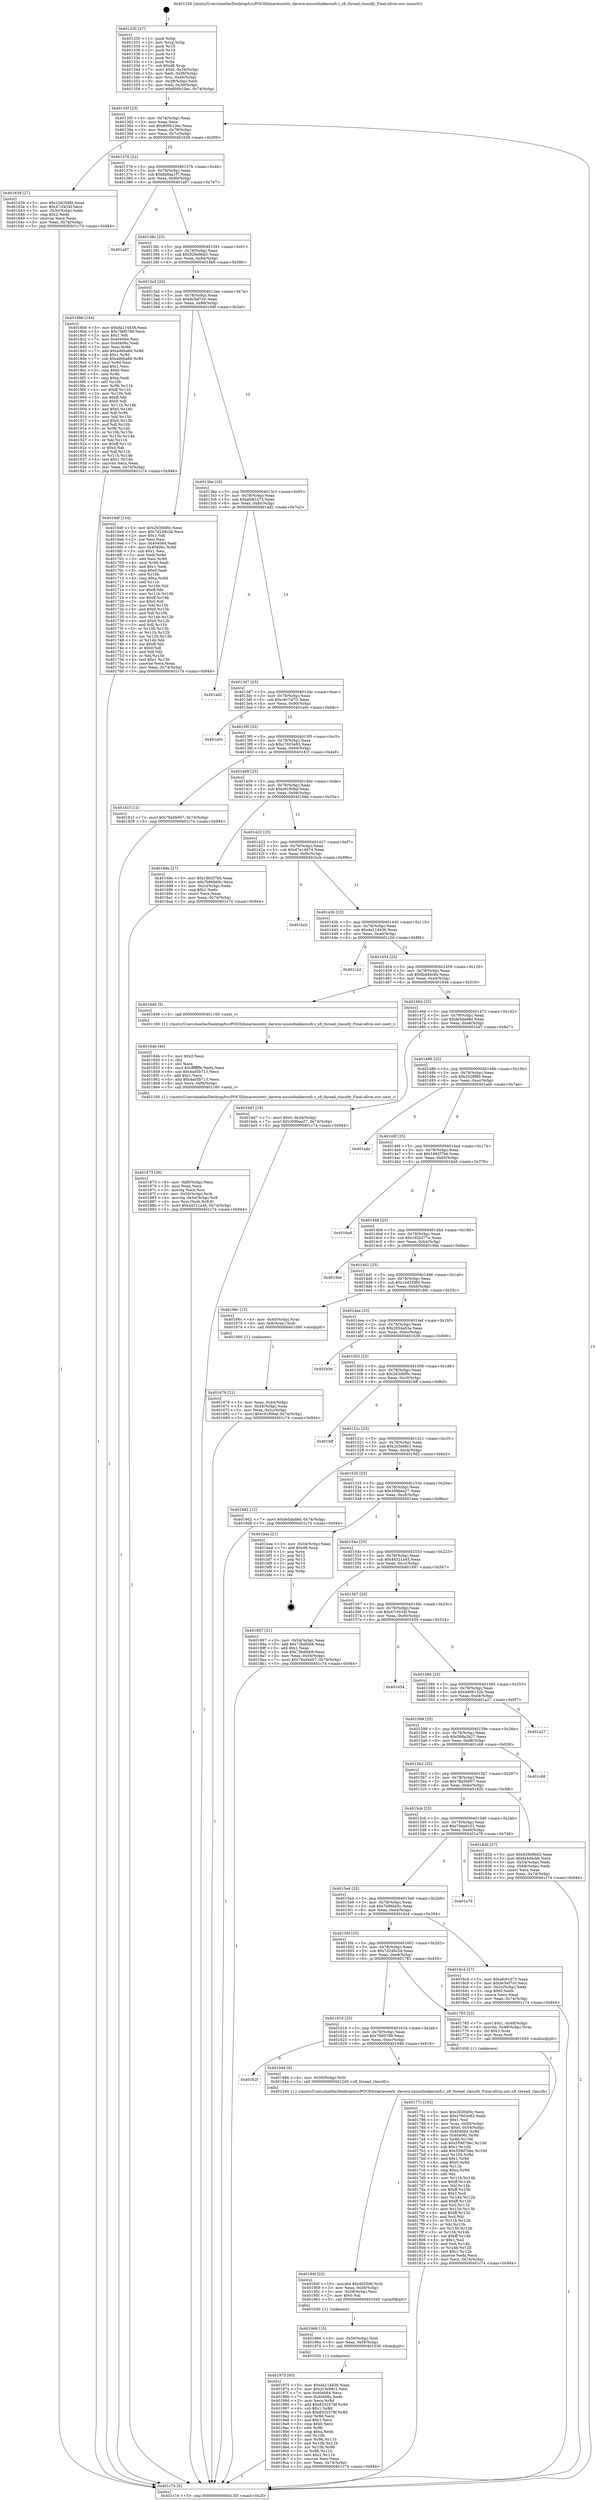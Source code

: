 digraph "0x401330" {
  label = "0x401330 (/mnt/c/Users/mathe/Desktop/tcc/POCII/binaries/extr_darwin-xnuosfmkkernsfi.c_sfi_thread_classify_Final-ollvm.out::main(0))"
  labelloc = "t"
  node[shape=record]

  Entry [label="",width=0.3,height=0.3,shape=circle,fillcolor=black,style=filled]
  "0x40135f" [label="{
     0x40135f [23]\l
     | [instrs]\l
     &nbsp;&nbsp;0x40135f \<+3\>: mov -0x74(%rbp),%eax\l
     &nbsp;&nbsp;0x401362 \<+2\>: mov %eax,%ecx\l
     &nbsp;&nbsp;0x401364 \<+6\>: sub $0x800b10ec,%ecx\l
     &nbsp;&nbsp;0x40136a \<+3\>: mov %eax,-0x78(%rbp)\l
     &nbsp;&nbsp;0x40136d \<+3\>: mov %ecx,-0x7c(%rbp)\l
     &nbsp;&nbsp;0x401370 \<+6\>: je 0000000000401639 \<main+0x309\>\l
  }"]
  "0x401639" [label="{
     0x401639 [27]\l
     | [instrs]\l
     &nbsp;&nbsp;0x401639 \<+5\>: mov $0x1b4358fd,%eax\l
     &nbsp;&nbsp;0x40163e \<+5\>: mov $0x47cf434f,%ecx\l
     &nbsp;&nbsp;0x401643 \<+3\>: mov -0x30(%rbp),%edx\l
     &nbsp;&nbsp;0x401646 \<+3\>: cmp $0x2,%edx\l
     &nbsp;&nbsp;0x401649 \<+3\>: cmovne %ecx,%eax\l
     &nbsp;&nbsp;0x40164c \<+3\>: mov %eax,-0x74(%rbp)\l
     &nbsp;&nbsp;0x40164f \<+5\>: jmp 0000000000401c74 \<main+0x944\>\l
  }"]
  "0x401376" [label="{
     0x401376 [22]\l
     | [instrs]\l
     &nbsp;&nbsp;0x401376 \<+5\>: jmp 000000000040137b \<main+0x4b\>\l
     &nbsp;&nbsp;0x40137b \<+3\>: mov -0x78(%rbp),%eax\l
     &nbsp;&nbsp;0x40137e \<+5\>: sub $0x8d8aa1f7,%eax\l
     &nbsp;&nbsp;0x401383 \<+3\>: mov %eax,-0x80(%rbp)\l
     &nbsp;&nbsp;0x401386 \<+6\>: je 0000000000401a97 \<main+0x767\>\l
  }"]
  "0x401c74" [label="{
     0x401c74 [5]\l
     | [instrs]\l
     &nbsp;&nbsp;0x401c74 \<+5\>: jmp 000000000040135f \<main+0x2f\>\l
  }"]
  "0x401330" [label="{
     0x401330 [47]\l
     | [instrs]\l
     &nbsp;&nbsp;0x401330 \<+1\>: push %rbp\l
     &nbsp;&nbsp;0x401331 \<+3\>: mov %rsp,%rbp\l
     &nbsp;&nbsp;0x401334 \<+2\>: push %r15\l
     &nbsp;&nbsp;0x401336 \<+2\>: push %r14\l
     &nbsp;&nbsp;0x401338 \<+2\>: push %r13\l
     &nbsp;&nbsp;0x40133a \<+2\>: push %r12\l
     &nbsp;&nbsp;0x40133c \<+1\>: push %rbx\l
     &nbsp;&nbsp;0x40133d \<+7\>: sub $0xd8,%rsp\l
     &nbsp;&nbsp;0x401344 \<+7\>: movl $0x0,-0x34(%rbp)\l
     &nbsp;&nbsp;0x40134b \<+3\>: mov %edi,-0x38(%rbp)\l
     &nbsp;&nbsp;0x40134e \<+4\>: mov %rsi,-0x40(%rbp)\l
     &nbsp;&nbsp;0x401352 \<+3\>: mov -0x38(%rbp),%edi\l
     &nbsp;&nbsp;0x401355 \<+3\>: mov %edi,-0x30(%rbp)\l
     &nbsp;&nbsp;0x401358 \<+7\>: movl $0x800b10ec,-0x74(%rbp)\l
  }"]
  Exit [label="",width=0.3,height=0.3,shape=circle,fillcolor=black,style=filled,peripheries=2]
  "0x401a97" [label="{
     0x401a97\l
  }", style=dashed]
  "0x40138c" [label="{
     0x40138c [25]\l
     | [instrs]\l
     &nbsp;&nbsp;0x40138c \<+5\>: jmp 0000000000401391 \<main+0x61\>\l
     &nbsp;&nbsp;0x401391 \<+3\>: mov -0x78(%rbp),%eax\l
     &nbsp;&nbsp;0x401394 \<+5\>: sub $0x929e9bd3,%eax\l
     &nbsp;&nbsp;0x401399 \<+6\>: mov %eax,-0x84(%rbp)\l
     &nbsp;&nbsp;0x40139f \<+6\>: je 00000000004018b6 \<main+0x586\>\l
  }"]
  "0x401975" [label="{
     0x401975 [93]\l
     | [instrs]\l
     &nbsp;&nbsp;0x401975 \<+5\>: mov $0xda114436,%eax\l
     &nbsp;&nbsp;0x40197a \<+5\>: mov $0x2c3e88c1,%esi\l
     &nbsp;&nbsp;0x40197f \<+7\>: mov 0x404064,%ecx\l
     &nbsp;&nbsp;0x401986 \<+7\>: mov 0x40406c,%edx\l
     &nbsp;&nbsp;0x40198d \<+3\>: mov %ecx,%r8d\l
     &nbsp;&nbsp;0x401990 \<+7\>: add $0x8332576f,%r8d\l
     &nbsp;&nbsp;0x401997 \<+4\>: sub $0x1,%r8d\l
     &nbsp;&nbsp;0x40199b \<+7\>: sub $0x8332576f,%r8d\l
     &nbsp;&nbsp;0x4019a2 \<+4\>: imul %r8d,%ecx\l
     &nbsp;&nbsp;0x4019a6 \<+3\>: and $0x1,%ecx\l
     &nbsp;&nbsp;0x4019a9 \<+3\>: cmp $0x0,%ecx\l
     &nbsp;&nbsp;0x4019ac \<+4\>: sete %r9b\l
     &nbsp;&nbsp;0x4019b0 \<+3\>: cmp $0xa,%edx\l
     &nbsp;&nbsp;0x4019b3 \<+4\>: setl %r10b\l
     &nbsp;&nbsp;0x4019b7 \<+3\>: mov %r9b,%r11b\l
     &nbsp;&nbsp;0x4019ba \<+3\>: and %r10b,%r11b\l
     &nbsp;&nbsp;0x4019bd \<+3\>: xor %r10b,%r9b\l
     &nbsp;&nbsp;0x4019c0 \<+3\>: or %r9b,%r11b\l
     &nbsp;&nbsp;0x4019c3 \<+4\>: test $0x1,%r11b\l
     &nbsp;&nbsp;0x4019c7 \<+3\>: cmovne %esi,%eax\l
     &nbsp;&nbsp;0x4019ca \<+3\>: mov %eax,-0x74(%rbp)\l
     &nbsp;&nbsp;0x4019cd \<+5\>: jmp 0000000000401c74 \<main+0x944\>\l
  }"]
  "0x4018b6" [label="{
     0x4018b6 [144]\l
     | [instrs]\l
     &nbsp;&nbsp;0x4018b6 \<+5\>: mov $0xda114436,%eax\l
     &nbsp;&nbsp;0x4018bb \<+5\>: mov $0x7fef5789,%ecx\l
     &nbsp;&nbsp;0x4018c0 \<+2\>: mov $0x1,%dl\l
     &nbsp;&nbsp;0x4018c2 \<+7\>: mov 0x404064,%esi\l
     &nbsp;&nbsp;0x4018c9 \<+7\>: mov 0x40406c,%edi\l
     &nbsp;&nbsp;0x4018d0 \<+3\>: mov %esi,%r8d\l
     &nbsp;&nbsp;0x4018d3 \<+7\>: add $0xad6ba66,%r8d\l
     &nbsp;&nbsp;0x4018da \<+4\>: sub $0x1,%r8d\l
     &nbsp;&nbsp;0x4018de \<+7\>: sub $0xad6ba66,%r8d\l
     &nbsp;&nbsp;0x4018e5 \<+4\>: imul %r8d,%esi\l
     &nbsp;&nbsp;0x4018e9 \<+3\>: and $0x1,%esi\l
     &nbsp;&nbsp;0x4018ec \<+3\>: cmp $0x0,%esi\l
     &nbsp;&nbsp;0x4018ef \<+4\>: sete %r9b\l
     &nbsp;&nbsp;0x4018f3 \<+3\>: cmp $0xa,%edi\l
     &nbsp;&nbsp;0x4018f6 \<+4\>: setl %r10b\l
     &nbsp;&nbsp;0x4018fa \<+3\>: mov %r9b,%r11b\l
     &nbsp;&nbsp;0x4018fd \<+4\>: xor $0xff,%r11b\l
     &nbsp;&nbsp;0x401901 \<+3\>: mov %r10b,%bl\l
     &nbsp;&nbsp;0x401904 \<+3\>: xor $0xff,%bl\l
     &nbsp;&nbsp;0x401907 \<+3\>: xor $0x0,%dl\l
     &nbsp;&nbsp;0x40190a \<+3\>: mov %r11b,%r14b\l
     &nbsp;&nbsp;0x40190d \<+4\>: and $0x0,%r14b\l
     &nbsp;&nbsp;0x401911 \<+3\>: and %dl,%r9b\l
     &nbsp;&nbsp;0x401914 \<+3\>: mov %bl,%r15b\l
     &nbsp;&nbsp;0x401917 \<+4\>: and $0x0,%r15b\l
     &nbsp;&nbsp;0x40191b \<+3\>: and %dl,%r10b\l
     &nbsp;&nbsp;0x40191e \<+3\>: or %r9b,%r14b\l
     &nbsp;&nbsp;0x401921 \<+3\>: or %r10b,%r15b\l
     &nbsp;&nbsp;0x401924 \<+3\>: xor %r15b,%r14b\l
     &nbsp;&nbsp;0x401927 \<+3\>: or %bl,%r11b\l
     &nbsp;&nbsp;0x40192a \<+4\>: xor $0xff,%r11b\l
     &nbsp;&nbsp;0x40192e \<+3\>: or $0x0,%dl\l
     &nbsp;&nbsp;0x401931 \<+3\>: and %dl,%r11b\l
     &nbsp;&nbsp;0x401934 \<+3\>: or %r11b,%r14b\l
     &nbsp;&nbsp;0x401937 \<+4\>: test $0x1,%r14b\l
     &nbsp;&nbsp;0x40193b \<+3\>: cmovne %ecx,%eax\l
     &nbsp;&nbsp;0x40193e \<+3\>: mov %eax,-0x74(%rbp)\l
     &nbsp;&nbsp;0x401941 \<+5\>: jmp 0000000000401c74 \<main+0x944\>\l
  }"]
  "0x4013a5" [label="{
     0x4013a5 [25]\l
     | [instrs]\l
     &nbsp;&nbsp;0x4013a5 \<+5\>: jmp 00000000004013aa \<main+0x7a\>\l
     &nbsp;&nbsp;0x4013aa \<+3\>: mov -0x78(%rbp),%eax\l
     &nbsp;&nbsp;0x4013ad \<+5\>: sub $0x9c5ef7c0,%eax\l
     &nbsp;&nbsp;0x4013b2 \<+6\>: mov %eax,-0x88(%rbp)\l
     &nbsp;&nbsp;0x4013b8 \<+6\>: je 00000000004016df \<main+0x3af\>\l
  }"]
  "0x401966" [label="{
     0x401966 [15]\l
     | [instrs]\l
     &nbsp;&nbsp;0x401966 \<+4\>: mov -0x50(%rbp),%rdi\l
     &nbsp;&nbsp;0x40196a \<+6\>: mov %eax,-0xf4(%rbp)\l
     &nbsp;&nbsp;0x401970 \<+5\>: call 0000000000401030 \<free@plt\>\l
     | [calls]\l
     &nbsp;&nbsp;0x401030 \{1\} (unknown)\l
  }"]
  "0x4016df" [label="{
     0x4016df [134]\l
     | [instrs]\l
     &nbsp;&nbsp;0x4016df \<+5\>: mov $0x2630bf0c,%eax\l
     &nbsp;&nbsp;0x4016e4 \<+5\>: mov $0x7d249c2d,%ecx\l
     &nbsp;&nbsp;0x4016e9 \<+2\>: mov $0x1,%dl\l
     &nbsp;&nbsp;0x4016eb \<+2\>: xor %esi,%esi\l
     &nbsp;&nbsp;0x4016ed \<+7\>: mov 0x404064,%edi\l
     &nbsp;&nbsp;0x4016f4 \<+8\>: mov 0x40406c,%r8d\l
     &nbsp;&nbsp;0x4016fc \<+3\>: sub $0x1,%esi\l
     &nbsp;&nbsp;0x4016ff \<+3\>: mov %edi,%r9d\l
     &nbsp;&nbsp;0x401702 \<+3\>: add %esi,%r9d\l
     &nbsp;&nbsp;0x401705 \<+4\>: imul %r9d,%edi\l
     &nbsp;&nbsp;0x401709 \<+3\>: and $0x1,%edi\l
     &nbsp;&nbsp;0x40170c \<+3\>: cmp $0x0,%edi\l
     &nbsp;&nbsp;0x40170f \<+4\>: sete %r10b\l
     &nbsp;&nbsp;0x401713 \<+4\>: cmp $0xa,%r8d\l
     &nbsp;&nbsp;0x401717 \<+4\>: setl %r11b\l
     &nbsp;&nbsp;0x40171b \<+3\>: mov %r10b,%bl\l
     &nbsp;&nbsp;0x40171e \<+3\>: xor $0xff,%bl\l
     &nbsp;&nbsp;0x401721 \<+3\>: mov %r11b,%r14b\l
     &nbsp;&nbsp;0x401724 \<+4\>: xor $0xff,%r14b\l
     &nbsp;&nbsp;0x401728 \<+3\>: xor $0x0,%dl\l
     &nbsp;&nbsp;0x40172b \<+3\>: mov %bl,%r15b\l
     &nbsp;&nbsp;0x40172e \<+4\>: and $0x0,%r15b\l
     &nbsp;&nbsp;0x401732 \<+3\>: and %dl,%r10b\l
     &nbsp;&nbsp;0x401735 \<+3\>: mov %r14b,%r12b\l
     &nbsp;&nbsp;0x401738 \<+4\>: and $0x0,%r12b\l
     &nbsp;&nbsp;0x40173c \<+3\>: and %dl,%r11b\l
     &nbsp;&nbsp;0x40173f \<+3\>: or %r10b,%r15b\l
     &nbsp;&nbsp;0x401742 \<+3\>: or %r11b,%r12b\l
     &nbsp;&nbsp;0x401745 \<+3\>: xor %r12b,%r15b\l
     &nbsp;&nbsp;0x401748 \<+3\>: or %r14b,%bl\l
     &nbsp;&nbsp;0x40174b \<+3\>: xor $0xff,%bl\l
     &nbsp;&nbsp;0x40174e \<+3\>: or $0x0,%dl\l
     &nbsp;&nbsp;0x401751 \<+2\>: and %dl,%bl\l
     &nbsp;&nbsp;0x401753 \<+3\>: or %bl,%r15b\l
     &nbsp;&nbsp;0x401756 \<+4\>: test $0x1,%r15b\l
     &nbsp;&nbsp;0x40175a \<+3\>: cmovne %ecx,%eax\l
     &nbsp;&nbsp;0x40175d \<+3\>: mov %eax,-0x74(%rbp)\l
     &nbsp;&nbsp;0x401760 \<+5\>: jmp 0000000000401c74 \<main+0x944\>\l
  }"]
  "0x4013be" [label="{
     0x4013be [25]\l
     | [instrs]\l
     &nbsp;&nbsp;0x4013be \<+5\>: jmp 00000000004013c3 \<main+0x93\>\l
     &nbsp;&nbsp;0x4013c3 \<+3\>: mov -0x78(%rbp),%eax\l
     &nbsp;&nbsp;0x4013c6 \<+5\>: sub $0xafc91d73,%eax\l
     &nbsp;&nbsp;0x4013cb \<+6\>: mov %eax,-0x8c(%rbp)\l
     &nbsp;&nbsp;0x4013d1 \<+6\>: je 0000000000401ad2 \<main+0x7a2\>\l
  }"]
  "0x40194f" [label="{
     0x40194f [23]\l
     | [instrs]\l
     &nbsp;&nbsp;0x40194f \<+10\>: movabs $0x4020d6,%rdi\l
     &nbsp;&nbsp;0x401959 \<+3\>: mov %eax,-0x58(%rbp)\l
     &nbsp;&nbsp;0x40195c \<+3\>: mov -0x58(%rbp),%esi\l
     &nbsp;&nbsp;0x40195f \<+2\>: mov $0x0,%al\l
     &nbsp;&nbsp;0x401961 \<+5\>: call 0000000000401040 \<printf@plt\>\l
     | [calls]\l
     &nbsp;&nbsp;0x401040 \{1\} (unknown)\l
  }"]
  "0x401ad2" [label="{
     0x401ad2\l
  }", style=dashed]
  "0x4013d7" [label="{
     0x4013d7 [25]\l
     | [instrs]\l
     &nbsp;&nbsp;0x4013d7 \<+5\>: jmp 00000000004013dc \<main+0xac\>\l
     &nbsp;&nbsp;0x4013dc \<+3\>: mov -0x78(%rbp),%eax\l
     &nbsp;&nbsp;0x4013df \<+5\>: sub $0xc6c7af73,%eax\l
     &nbsp;&nbsp;0x4013e4 \<+6\>: mov %eax,-0x90(%rbp)\l
     &nbsp;&nbsp;0x4013ea \<+6\>: je 0000000000401a0c \<main+0x6dc\>\l
  }"]
  "0x40162f" [label="{
     0x40162f\l
  }", style=dashed]
  "0x401a0c" [label="{
     0x401a0c\l
  }", style=dashed]
  "0x4013f0" [label="{
     0x4013f0 [25]\l
     | [instrs]\l
     &nbsp;&nbsp;0x4013f0 \<+5\>: jmp 00000000004013f5 \<main+0xc5\>\l
     &nbsp;&nbsp;0x4013f5 \<+3\>: mov -0x78(%rbp),%eax\l
     &nbsp;&nbsp;0x4013f8 \<+5\>: sub $0xc7603e83,%eax\l
     &nbsp;&nbsp;0x4013fd \<+6\>: mov %eax,-0x94(%rbp)\l
     &nbsp;&nbsp;0x401403 \<+6\>: je 000000000040181f \<main+0x4ef\>\l
  }"]
  "0x401946" [label="{
     0x401946 [9]\l
     | [instrs]\l
     &nbsp;&nbsp;0x401946 \<+4\>: mov -0x50(%rbp),%rdi\l
     &nbsp;&nbsp;0x40194a \<+5\>: call 0000000000401240 \<sfi_thread_classify\>\l
     | [calls]\l
     &nbsp;&nbsp;0x401240 \{1\} (/mnt/c/Users/mathe/Desktop/tcc/POCII/binaries/extr_darwin-xnuosfmkkernsfi.c_sfi_thread_classify_Final-ollvm.out::sfi_thread_classify)\l
  }"]
  "0x40181f" [label="{
     0x40181f [12]\l
     | [instrs]\l
     &nbsp;&nbsp;0x40181f \<+7\>: movl $0x78a5b007,-0x74(%rbp)\l
     &nbsp;&nbsp;0x401826 \<+5\>: jmp 0000000000401c74 \<main+0x944\>\l
  }"]
  "0x401409" [label="{
     0x401409 [25]\l
     | [instrs]\l
     &nbsp;&nbsp;0x401409 \<+5\>: jmp 000000000040140e \<main+0xde\>\l
     &nbsp;&nbsp;0x40140e \<+3\>: mov -0x78(%rbp),%eax\l
     &nbsp;&nbsp;0x401411 \<+5\>: sub $0xc91f09af,%eax\l
     &nbsp;&nbsp;0x401416 \<+6\>: mov %eax,-0x98(%rbp)\l
     &nbsp;&nbsp;0x40141c \<+6\>: je 000000000040168e \<main+0x35e\>\l
  }"]
  "0x401873" [label="{
     0x401873 [36]\l
     | [instrs]\l
     &nbsp;&nbsp;0x401873 \<+6\>: mov -0xf0(%rbp),%ecx\l
     &nbsp;&nbsp;0x401879 \<+3\>: imul %eax,%ecx\l
     &nbsp;&nbsp;0x40187c \<+3\>: movslq %ecx,%rsi\l
     &nbsp;&nbsp;0x40187f \<+4\>: mov -0x50(%rbp),%rdi\l
     &nbsp;&nbsp;0x401883 \<+4\>: movslq -0x54(%rbp),%r8\l
     &nbsp;&nbsp;0x401887 \<+4\>: mov %rsi,(%rdi,%r8,8)\l
     &nbsp;&nbsp;0x40188b \<+7\>: movl $0x44521a45,-0x74(%rbp)\l
     &nbsp;&nbsp;0x401892 \<+5\>: jmp 0000000000401c74 \<main+0x944\>\l
  }"]
  "0x40168e" [label="{
     0x40168e [27]\l
     | [instrs]\l
     &nbsp;&nbsp;0x40168e \<+5\>: mov $0x1862f7b6,%eax\l
     &nbsp;&nbsp;0x401693 \<+5\>: mov $0x7b96bb5c,%ecx\l
     &nbsp;&nbsp;0x401698 \<+3\>: mov -0x2c(%rbp),%edx\l
     &nbsp;&nbsp;0x40169b \<+3\>: cmp $0x1,%edx\l
     &nbsp;&nbsp;0x40169e \<+3\>: cmovl %ecx,%eax\l
     &nbsp;&nbsp;0x4016a1 \<+3\>: mov %eax,-0x74(%rbp)\l
     &nbsp;&nbsp;0x4016a4 \<+5\>: jmp 0000000000401c74 \<main+0x944\>\l
  }"]
  "0x401422" [label="{
     0x401422 [25]\l
     | [instrs]\l
     &nbsp;&nbsp;0x401422 \<+5\>: jmp 0000000000401427 \<main+0xf7\>\l
     &nbsp;&nbsp;0x401427 \<+3\>: mov -0x78(%rbp),%eax\l
     &nbsp;&nbsp;0x40142a \<+5\>: sub $0xd7e14974,%eax\l
     &nbsp;&nbsp;0x40142f \<+6\>: mov %eax,-0x9c(%rbp)\l
     &nbsp;&nbsp;0x401435 \<+6\>: je 0000000000401bcb \<main+0x89b\>\l
  }"]
  "0x40184b" [label="{
     0x40184b [40]\l
     | [instrs]\l
     &nbsp;&nbsp;0x40184b \<+5\>: mov $0x2,%ecx\l
     &nbsp;&nbsp;0x401850 \<+1\>: cltd\l
     &nbsp;&nbsp;0x401851 \<+2\>: idiv %ecx\l
     &nbsp;&nbsp;0x401853 \<+6\>: imul $0xfffffffe,%edx,%ecx\l
     &nbsp;&nbsp;0x401859 \<+6\>: sub $0x4ad5b713,%ecx\l
     &nbsp;&nbsp;0x40185f \<+3\>: add $0x1,%ecx\l
     &nbsp;&nbsp;0x401862 \<+6\>: add $0x4ad5b713,%ecx\l
     &nbsp;&nbsp;0x401868 \<+6\>: mov %ecx,-0xf0(%rbp)\l
     &nbsp;&nbsp;0x40186e \<+5\>: call 0000000000401160 \<next_i\>\l
     | [calls]\l
     &nbsp;&nbsp;0x401160 \{1\} (/mnt/c/Users/mathe/Desktop/tcc/POCII/binaries/extr_darwin-xnuosfmkkernsfi.c_sfi_thread_classify_Final-ollvm.out::next_i)\l
  }"]
  "0x401bcb" [label="{
     0x401bcb\l
  }", style=dashed]
  "0x40143b" [label="{
     0x40143b [25]\l
     | [instrs]\l
     &nbsp;&nbsp;0x40143b \<+5\>: jmp 0000000000401440 \<main+0x110\>\l
     &nbsp;&nbsp;0x401440 \<+3\>: mov -0x78(%rbp),%eax\l
     &nbsp;&nbsp;0x401443 \<+5\>: sub $0xda114436,%eax\l
     &nbsp;&nbsp;0x401448 \<+6\>: mov %eax,-0xa0(%rbp)\l
     &nbsp;&nbsp;0x40144e \<+6\>: je 0000000000401c2d \<main+0x8fd\>\l
  }"]
  "0x40177c" [label="{
     0x40177c [163]\l
     | [instrs]\l
     &nbsp;&nbsp;0x40177c \<+5\>: mov $0x2630bf0c,%ecx\l
     &nbsp;&nbsp;0x401781 \<+5\>: mov $0xc7603e83,%edx\l
     &nbsp;&nbsp;0x401786 \<+3\>: mov $0x1,%sil\l
     &nbsp;&nbsp;0x401789 \<+4\>: mov %rax,-0x50(%rbp)\l
     &nbsp;&nbsp;0x40178d \<+7\>: movl $0x0,-0x54(%rbp)\l
     &nbsp;&nbsp;0x401794 \<+8\>: mov 0x404064,%r8d\l
     &nbsp;&nbsp;0x40179c \<+8\>: mov 0x40406c,%r9d\l
     &nbsp;&nbsp;0x4017a4 \<+3\>: mov %r8d,%r10d\l
     &nbsp;&nbsp;0x4017a7 \<+7\>: sub $0x559d7dec,%r10d\l
     &nbsp;&nbsp;0x4017ae \<+4\>: sub $0x1,%r10d\l
     &nbsp;&nbsp;0x4017b2 \<+7\>: add $0x559d7dec,%r10d\l
     &nbsp;&nbsp;0x4017b9 \<+4\>: imul %r10d,%r8d\l
     &nbsp;&nbsp;0x4017bd \<+4\>: and $0x1,%r8d\l
     &nbsp;&nbsp;0x4017c1 \<+4\>: cmp $0x0,%r8d\l
     &nbsp;&nbsp;0x4017c5 \<+4\>: sete %r11b\l
     &nbsp;&nbsp;0x4017c9 \<+4\>: cmp $0xa,%r9d\l
     &nbsp;&nbsp;0x4017cd \<+3\>: setl %bl\l
     &nbsp;&nbsp;0x4017d0 \<+3\>: mov %r11b,%r14b\l
     &nbsp;&nbsp;0x4017d3 \<+4\>: xor $0xff,%r14b\l
     &nbsp;&nbsp;0x4017d7 \<+3\>: mov %bl,%r15b\l
     &nbsp;&nbsp;0x4017da \<+4\>: xor $0xff,%r15b\l
     &nbsp;&nbsp;0x4017de \<+4\>: xor $0x1,%sil\l
     &nbsp;&nbsp;0x4017e2 \<+3\>: mov %r14b,%r12b\l
     &nbsp;&nbsp;0x4017e5 \<+4\>: and $0xff,%r12b\l
     &nbsp;&nbsp;0x4017e9 \<+3\>: and %sil,%r11b\l
     &nbsp;&nbsp;0x4017ec \<+3\>: mov %r15b,%r13b\l
     &nbsp;&nbsp;0x4017ef \<+4\>: and $0xff,%r13b\l
     &nbsp;&nbsp;0x4017f3 \<+3\>: and %sil,%bl\l
     &nbsp;&nbsp;0x4017f6 \<+3\>: or %r11b,%r12b\l
     &nbsp;&nbsp;0x4017f9 \<+3\>: or %bl,%r13b\l
     &nbsp;&nbsp;0x4017fc \<+3\>: xor %r13b,%r12b\l
     &nbsp;&nbsp;0x4017ff \<+3\>: or %r15b,%r14b\l
     &nbsp;&nbsp;0x401802 \<+4\>: xor $0xff,%r14b\l
     &nbsp;&nbsp;0x401806 \<+4\>: or $0x1,%sil\l
     &nbsp;&nbsp;0x40180a \<+3\>: and %sil,%r14b\l
     &nbsp;&nbsp;0x40180d \<+3\>: or %r14b,%r12b\l
     &nbsp;&nbsp;0x401810 \<+4\>: test $0x1,%r12b\l
     &nbsp;&nbsp;0x401814 \<+3\>: cmovne %edx,%ecx\l
     &nbsp;&nbsp;0x401817 \<+3\>: mov %ecx,-0x74(%rbp)\l
     &nbsp;&nbsp;0x40181a \<+5\>: jmp 0000000000401c74 \<main+0x944\>\l
  }"]
  "0x401c2d" [label="{
     0x401c2d\l
  }", style=dashed]
  "0x401454" [label="{
     0x401454 [25]\l
     | [instrs]\l
     &nbsp;&nbsp;0x401454 \<+5\>: jmp 0000000000401459 \<main+0x129\>\l
     &nbsp;&nbsp;0x401459 \<+3\>: mov -0x78(%rbp),%eax\l
     &nbsp;&nbsp;0x40145c \<+5\>: sub $0xfa4d4cbb,%eax\l
     &nbsp;&nbsp;0x401461 \<+6\>: mov %eax,-0xa4(%rbp)\l
     &nbsp;&nbsp;0x401467 \<+6\>: je 0000000000401846 \<main+0x516\>\l
  }"]
  "0x401616" [label="{
     0x401616 [25]\l
     | [instrs]\l
     &nbsp;&nbsp;0x401616 \<+5\>: jmp 000000000040161b \<main+0x2eb\>\l
     &nbsp;&nbsp;0x40161b \<+3\>: mov -0x78(%rbp),%eax\l
     &nbsp;&nbsp;0x40161e \<+5\>: sub $0x7fef5789,%eax\l
     &nbsp;&nbsp;0x401623 \<+6\>: mov %eax,-0xec(%rbp)\l
     &nbsp;&nbsp;0x401629 \<+6\>: je 0000000000401946 \<main+0x616\>\l
  }"]
  "0x401846" [label="{
     0x401846 [5]\l
     | [instrs]\l
     &nbsp;&nbsp;0x401846 \<+5\>: call 0000000000401160 \<next_i\>\l
     | [calls]\l
     &nbsp;&nbsp;0x401160 \{1\} (/mnt/c/Users/mathe/Desktop/tcc/POCII/binaries/extr_darwin-xnuosfmkkernsfi.c_sfi_thread_classify_Final-ollvm.out::next_i)\l
  }"]
  "0x40146d" [label="{
     0x40146d [25]\l
     | [instrs]\l
     &nbsp;&nbsp;0x40146d \<+5\>: jmp 0000000000401472 \<main+0x142\>\l
     &nbsp;&nbsp;0x401472 \<+3\>: mov -0x78(%rbp),%eax\l
     &nbsp;&nbsp;0x401475 \<+5\>: sub $0xfe5dad8d,%eax\l
     &nbsp;&nbsp;0x40147a \<+6\>: mov %eax,-0xa8(%rbp)\l
     &nbsp;&nbsp;0x401480 \<+6\>: je 0000000000401bd7 \<main+0x8a7\>\l
  }"]
  "0x401765" [label="{
     0x401765 [23]\l
     | [instrs]\l
     &nbsp;&nbsp;0x401765 \<+7\>: movl $0x1,-0x48(%rbp)\l
     &nbsp;&nbsp;0x40176c \<+4\>: movslq -0x48(%rbp),%rax\l
     &nbsp;&nbsp;0x401770 \<+4\>: shl $0x3,%rax\l
     &nbsp;&nbsp;0x401774 \<+3\>: mov %rax,%rdi\l
     &nbsp;&nbsp;0x401777 \<+5\>: call 0000000000401050 \<malloc@plt\>\l
     | [calls]\l
     &nbsp;&nbsp;0x401050 \{1\} (unknown)\l
  }"]
  "0x401bd7" [label="{
     0x401bd7 [19]\l
     | [instrs]\l
     &nbsp;&nbsp;0x401bd7 \<+7\>: movl $0x0,-0x34(%rbp)\l
     &nbsp;&nbsp;0x401bde \<+7\>: movl $0x309bea27,-0x74(%rbp)\l
     &nbsp;&nbsp;0x401be5 \<+5\>: jmp 0000000000401c74 \<main+0x944\>\l
  }"]
  "0x401486" [label="{
     0x401486 [25]\l
     | [instrs]\l
     &nbsp;&nbsp;0x401486 \<+5\>: jmp 000000000040148b \<main+0x15b\>\l
     &nbsp;&nbsp;0x40148b \<+3\>: mov -0x78(%rbp),%eax\l
     &nbsp;&nbsp;0x40148e \<+5\>: sub $0x3028f80,%eax\l
     &nbsp;&nbsp;0x401493 \<+6\>: mov %eax,-0xac(%rbp)\l
     &nbsp;&nbsp;0x401499 \<+6\>: je 0000000000401ade \<main+0x7ae\>\l
  }"]
  "0x4015fd" [label="{
     0x4015fd [25]\l
     | [instrs]\l
     &nbsp;&nbsp;0x4015fd \<+5\>: jmp 0000000000401602 \<main+0x2d2\>\l
     &nbsp;&nbsp;0x401602 \<+3\>: mov -0x78(%rbp),%eax\l
     &nbsp;&nbsp;0x401605 \<+5\>: sub $0x7d249c2d,%eax\l
     &nbsp;&nbsp;0x40160a \<+6\>: mov %eax,-0xe8(%rbp)\l
     &nbsp;&nbsp;0x401610 \<+6\>: je 0000000000401765 \<main+0x435\>\l
  }"]
  "0x401ade" [label="{
     0x401ade\l
  }", style=dashed]
  "0x40149f" [label="{
     0x40149f [25]\l
     | [instrs]\l
     &nbsp;&nbsp;0x40149f \<+5\>: jmp 00000000004014a4 \<main+0x174\>\l
     &nbsp;&nbsp;0x4014a4 \<+3\>: mov -0x78(%rbp),%eax\l
     &nbsp;&nbsp;0x4014a7 \<+5\>: sub $0x1862f7b6,%eax\l
     &nbsp;&nbsp;0x4014ac \<+6\>: mov %eax,-0xb0(%rbp)\l
     &nbsp;&nbsp;0x4014b2 \<+6\>: je 00000000004016a9 \<main+0x379\>\l
  }"]
  "0x4016c4" [label="{
     0x4016c4 [27]\l
     | [instrs]\l
     &nbsp;&nbsp;0x4016c4 \<+5\>: mov $0xafc91d73,%eax\l
     &nbsp;&nbsp;0x4016c9 \<+5\>: mov $0x9c5ef7c0,%ecx\l
     &nbsp;&nbsp;0x4016ce \<+3\>: mov -0x2c(%rbp),%edx\l
     &nbsp;&nbsp;0x4016d1 \<+3\>: cmp $0x0,%edx\l
     &nbsp;&nbsp;0x4016d4 \<+3\>: cmove %ecx,%eax\l
     &nbsp;&nbsp;0x4016d7 \<+3\>: mov %eax,-0x74(%rbp)\l
     &nbsp;&nbsp;0x4016da \<+5\>: jmp 0000000000401c74 \<main+0x944\>\l
  }"]
  "0x4016a9" [label="{
     0x4016a9\l
  }", style=dashed]
  "0x4014b8" [label="{
     0x4014b8 [25]\l
     | [instrs]\l
     &nbsp;&nbsp;0x4014b8 \<+5\>: jmp 00000000004014bd \<main+0x18d\>\l
     &nbsp;&nbsp;0x4014bd \<+3\>: mov -0x78(%rbp),%eax\l
     &nbsp;&nbsp;0x4014c0 \<+5\>: sub $0x192b377e,%eax\l
     &nbsp;&nbsp;0x4014c5 \<+6\>: mov %eax,-0xb4(%rbp)\l
     &nbsp;&nbsp;0x4014cb \<+6\>: je 00000000004019de \<main+0x6ae\>\l
  }"]
  "0x4015e4" [label="{
     0x4015e4 [25]\l
     | [instrs]\l
     &nbsp;&nbsp;0x4015e4 \<+5\>: jmp 00000000004015e9 \<main+0x2b9\>\l
     &nbsp;&nbsp;0x4015e9 \<+3\>: mov -0x78(%rbp),%eax\l
     &nbsp;&nbsp;0x4015ec \<+5\>: sub $0x7b96bb5c,%eax\l
     &nbsp;&nbsp;0x4015f1 \<+6\>: mov %eax,-0xe4(%rbp)\l
     &nbsp;&nbsp;0x4015f7 \<+6\>: je 00000000004016c4 \<main+0x394\>\l
  }"]
  "0x4019de" [label="{
     0x4019de\l
  }", style=dashed]
  "0x4014d1" [label="{
     0x4014d1 [25]\l
     | [instrs]\l
     &nbsp;&nbsp;0x4014d1 \<+5\>: jmp 00000000004014d6 \<main+0x1a6\>\l
     &nbsp;&nbsp;0x4014d6 \<+3\>: mov -0x78(%rbp),%eax\l
     &nbsp;&nbsp;0x4014d9 \<+5\>: sub $0x1b4358fd,%eax\l
     &nbsp;&nbsp;0x4014de \<+6\>: mov %eax,-0xb8(%rbp)\l
     &nbsp;&nbsp;0x4014e4 \<+6\>: je 000000000040166c \<main+0x33c\>\l
  }"]
  "0x401a78" [label="{
     0x401a78\l
  }", style=dashed]
  "0x40166c" [label="{
     0x40166c [13]\l
     | [instrs]\l
     &nbsp;&nbsp;0x40166c \<+4\>: mov -0x40(%rbp),%rax\l
     &nbsp;&nbsp;0x401670 \<+4\>: mov 0x8(%rax),%rdi\l
     &nbsp;&nbsp;0x401674 \<+5\>: call 0000000000401060 \<atoi@plt\>\l
     | [calls]\l
     &nbsp;&nbsp;0x401060 \{1\} (unknown)\l
  }"]
  "0x4014ea" [label="{
     0x4014ea [25]\l
     | [instrs]\l
     &nbsp;&nbsp;0x4014ea \<+5\>: jmp 00000000004014ef \<main+0x1bf\>\l
     &nbsp;&nbsp;0x4014ef \<+3\>: mov -0x78(%rbp),%eax\l
     &nbsp;&nbsp;0x4014f2 \<+5\>: sub $0x2054a03a,%eax\l
     &nbsp;&nbsp;0x4014f7 \<+6\>: mov %eax,-0xbc(%rbp)\l
     &nbsp;&nbsp;0x4014fd \<+6\>: je 0000000000401b36 \<main+0x806\>\l
  }"]
  "0x401679" [label="{
     0x401679 [21]\l
     | [instrs]\l
     &nbsp;&nbsp;0x401679 \<+3\>: mov %eax,-0x44(%rbp)\l
     &nbsp;&nbsp;0x40167c \<+3\>: mov -0x44(%rbp),%eax\l
     &nbsp;&nbsp;0x40167f \<+3\>: mov %eax,-0x2c(%rbp)\l
     &nbsp;&nbsp;0x401682 \<+7\>: movl $0xc91f09af,-0x74(%rbp)\l
     &nbsp;&nbsp;0x401689 \<+5\>: jmp 0000000000401c74 \<main+0x944\>\l
  }"]
  "0x4015cb" [label="{
     0x4015cb [25]\l
     | [instrs]\l
     &nbsp;&nbsp;0x4015cb \<+5\>: jmp 00000000004015d0 \<main+0x2a0\>\l
     &nbsp;&nbsp;0x4015d0 \<+3\>: mov -0x78(%rbp),%eax\l
     &nbsp;&nbsp;0x4015d3 \<+5\>: sub $0x79dad101,%eax\l
     &nbsp;&nbsp;0x4015d8 \<+6\>: mov %eax,-0xe0(%rbp)\l
     &nbsp;&nbsp;0x4015de \<+6\>: je 0000000000401a78 \<main+0x748\>\l
  }"]
  "0x401b36" [label="{
     0x401b36\l
  }", style=dashed]
  "0x401503" [label="{
     0x401503 [25]\l
     | [instrs]\l
     &nbsp;&nbsp;0x401503 \<+5\>: jmp 0000000000401508 \<main+0x1d8\>\l
     &nbsp;&nbsp;0x401508 \<+3\>: mov -0x78(%rbp),%eax\l
     &nbsp;&nbsp;0x40150b \<+5\>: sub $0x2630bf0c,%eax\l
     &nbsp;&nbsp;0x401510 \<+6\>: mov %eax,-0xc0(%rbp)\l
     &nbsp;&nbsp;0x401516 \<+6\>: je 0000000000401bff \<main+0x8cf\>\l
  }"]
  "0x40182b" [label="{
     0x40182b [27]\l
     | [instrs]\l
     &nbsp;&nbsp;0x40182b \<+5\>: mov $0x929e9bd3,%eax\l
     &nbsp;&nbsp;0x401830 \<+5\>: mov $0xfa4d4cbb,%ecx\l
     &nbsp;&nbsp;0x401835 \<+3\>: mov -0x54(%rbp),%edx\l
     &nbsp;&nbsp;0x401838 \<+3\>: cmp -0x48(%rbp),%edx\l
     &nbsp;&nbsp;0x40183b \<+3\>: cmovl %ecx,%eax\l
     &nbsp;&nbsp;0x40183e \<+3\>: mov %eax,-0x74(%rbp)\l
     &nbsp;&nbsp;0x401841 \<+5\>: jmp 0000000000401c74 \<main+0x944\>\l
  }"]
  "0x401bff" [label="{
     0x401bff\l
  }", style=dashed]
  "0x40151c" [label="{
     0x40151c [25]\l
     | [instrs]\l
     &nbsp;&nbsp;0x40151c \<+5\>: jmp 0000000000401521 \<main+0x1f1\>\l
     &nbsp;&nbsp;0x401521 \<+3\>: mov -0x78(%rbp),%eax\l
     &nbsp;&nbsp;0x401524 \<+5\>: sub $0x2c3e88c1,%eax\l
     &nbsp;&nbsp;0x401529 \<+6\>: mov %eax,-0xc4(%rbp)\l
     &nbsp;&nbsp;0x40152f \<+6\>: je 00000000004019d2 \<main+0x6a2\>\l
  }"]
  "0x4015b2" [label="{
     0x4015b2 [25]\l
     | [instrs]\l
     &nbsp;&nbsp;0x4015b2 \<+5\>: jmp 00000000004015b7 \<main+0x287\>\l
     &nbsp;&nbsp;0x4015b7 \<+3\>: mov -0x78(%rbp),%eax\l
     &nbsp;&nbsp;0x4015ba \<+5\>: sub $0x78a5b007,%eax\l
     &nbsp;&nbsp;0x4015bf \<+6\>: mov %eax,-0xdc(%rbp)\l
     &nbsp;&nbsp;0x4015c5 \<+6\>: je 000000000040182b \<main+0x4fb\>\l
  }"]
  "0x4019d2" [label="{
     0x4019d2 [12]\l
     | [instrs]\l
     &nbsp;&nbsp;0x4019d2 \<+7\>: movl $0xfe5dad8d,-0x74(%rbp)\l
     &nbsp;&nbsp;0x4019d9 \<+5\>: jmp 0000000000401c74 \<main+0x944\>\l
  }"]
  "0x401535" [label="{
     0x401535 [25]\l
     | [instrs]\l
     &nbsp;&nbsp;0x401535 \<+5\>: jmp 000000000040153a \<main+0x20a\>\l
     &nbsp;&nbsp;0x40153a \<+3\>: mov -0x78(%rbp),%eax\l
     &nbsp;&nbsp;0x40153d \<+5\>: sub $0x309bea27,%eax\l
     &nbsp;&nbsp;0x401542 \<+6\>: mov %eax,-0xc8(%rbp)\l
     &nbsp;&nbsp;0x401548 \<+6\>: je 0000000000401bea \<main+0x8ba\>\l
  }"]
  "0x401c68" [label="{
     0x401c68\l
  }", style=dashed]
  "0x401bea" [label="{
     0x401bea [21]\l
     | [instrs]\l
     &nbsp;&nbsp;0x401bea \<+3\>: mov -0x34(%rbp),%eax\l
     &nbsp;&nbsp;0x401bed \<+7\>: add $0xd8,%rsp\l
     &nbsp;&nbsp;0x401bf4 \<+1\>: pop %rbx\l
     &nbsp;&nbsp;0x401bf5 \<+2\>: pop %r12\l
     &nbsp;&nbsp;0x401bf7 \<+2\>: pop %r13\l
     &nbsp;&nbsp;0x401bf9 \<+2\>: pop %r14\l
     &nbsp;&nbsp;0x401bfb \<+2\>: pop %r15\l
     &nbsp;&nbsp;0x401bfd \<+1\>: pop %rbp\l
     &nbsp;&nbsp;0x401bfe \<+1\>: ret\l
  }"]
  "0x40154e" [label="{
     0x40154e [25]\l
     | [instrs]\l
     &nbsp;&nbsp;0x40154e \<+5\>: jmp 0000000000401553 \<main+0x223\>\l
     &nbsp;&nbsp;0x401553 \<+3\>: mov -0x78(%rbp),%eax\l
     &nbsp;&nbsp;0x401556 \<+5\>: sub $0x44521a45,%eax\l
     &nbsp;&nbsp;0x40155b \<+6\>: mov %eax,-0xcc(%rbp)\l
     &nbsp;&nbsp;0x401561 \<+6\>: je 0000000000401897 \<main+0x567\>\l
  }"]
  "0x401599" [label="{
     0x401599 [25]\l
     | [instrs]\l
     &nbsp;&nbsp;0x401599 \<+5\>: jmp 000000000040159e \<main+0x26e\>\l
     &nbsp;&nbsp;0x40159e \<+3\>: mov -0x78(%rbp),%eax\l
     &nbsp;&nbsp;0x4015a1 \<+5\>: sub $0x568a2b27,%eax\l
     &nbsp;&nbsp;0x4015a6 \<+6\>: mov %eax,-0xd8(%rbp)\l
     &nbsp;&nbsp;0x4015ac \<+6\>: je 0000000000401c68 \<main+0x938\>\l
  }"]
  "0x401897" [label="{
     0x401897 [31]\l
     | [instrs]\l
     &nbsp;&nbsp;0x401897 \<+3\>: mov -0x54(%rbp),%eax\l
     &nbsp;&nbsp;0x40189a \<+5\>: add $0x73bdfeb9,%eax\l
     &nbsp;&nbsp;0x40189f \<+3\>: add $0x1,%eax\l
     &nbsp;&nbsp;0x4018a2 \<+5\>: sub $0x73bdfeb9,%eax\l
     &nbsp;&nbsp;0x4018a7 \<+3\>: mov %eax,-0x54(%rbp)\l
     &nbsp;&nbsp;0x4018aa \<+7\>: movl $0x78a5b007,-0x74(%rbp)\l
     &nbsp;&nbsp;0x4018b1 \<+5\>: jmp 0000000000401c74 \<main+0x944\>\l
  }"]
  "0x401567" [label="{
     0x401567 [25]\l
     | [instrs]\l
     &nbsp;&nbsp;0x401567 \<+5\>: jmp 000000000040156c \<main+0x23c\>\l
     &nbsp;&nbsp;0x40156c \<+3\>: mov -0x78(%rbp),%eax\l
     &nbsp;&nbsp;0x40156f \<+5\>: sub $0x47cf434f,%eax\l
     &nbsp;&nbsp;0x401574 \<+6\>: mov %eax,-0xd0(%rbp)\l
     &nbsp;&nbsp;0x40157a \<+6\>: je 0000000000401654 \<main+0x324\>\l
  }"]
  "0x401a27" [label="{
     0x401a27\l
  }", style=dashed]
  "0x401654" [label="{
     0x401654\l
  }", style=dashed]
  "0x401580" [label="{
     0x401580 [25]\l
     | [instrs]\l
     &nbsp;&nbsp;0x401580 \<+5\>: jmp 0000000000401585 \<main+0x255\>\l
     &nbsp;&nbsp;0x401585 \<+3\>: mov -0x78(%rbp),%eax\l
     &nbsp;&nbsp;0x401588 \<+5\>: sub $0x4806132b,%eax\l
     &nbsp;&nbsp;0x40158d \<+6\>: mov %eax,-0xd4(%rbp)\l
     &nbsp;&nbsp;0x401593 \<+6\>: je 0000000000401a27 \<main+0x6f7\>\l
  }"]
  Entry -> "0x401330" [label=" 1"]
  "0x40135f" -> "0x401639" [label=" 1"]
  "0x40135f" -> "0x401376" [label=" 15"]
  "0x401639" -> "0x401c74" [label=" 1"]
  "0x401330" -> "0x40135f" [label=" 1"]
  "0x401c74" -> "0x40135f" [label=" 15"]
  "0x401bea" -> Exit [label=" 1"]
  "0x401376" -> "0x401a97" [label=" 0"]
  "0x401376" -> "0x40138c" [label=" 15"]
  "0x401bd7" -> "0x401c74" [label=" 1"]
  "0x40138c" -> "0x4018b6" [label=" 1"]
  "0x40138c" -> "0x4013a5" [label=" 14"]
  "0x4019d2" -> "0x401c74" [label=" 1"]
  "0x4013a5" -> "0x4016df" [label=" 1"]
  "0x4013a5" -> "0x4013be" [label=" 13"]
  "0x401975" -> "0x401c74" [label=" 1"]
  "0x4013be" -> "0x401ad2" [label=" 0"]
  "0x4013be" -> "0x4013d7" [label=" 13"]
  "0x401966" -> "0x401975" [label=" 1"]
  "0x4013d7" -> "0x401a0c" [label=" 0"]
  "0x4013d7" -> "0x4013f0" [label=" 13"]
  "0x40194f" -> "0x401966" [label=" 1"]
  "0x4013f0" -> "0x40181f" [label=" 1"]
  "0x4013f0" -> "0x401409" [label=" 12"]
  "0x401946" -> "0x40194f" [label=" 1"]
  "0x401409" -> "0x40168e" [label=" 1"]
  "0x401409" -> "0x401422" [label=" 11"]
  "0x401616" -> "0x401946" [label=" 1"]
  "0x401422" -> "0x401bcb" [label=" 0"]
  "0x401422" -> "0x40143b" [label=" 11"]
  "0x401616" -> "0x40162f" [label=" 0"]
  "0x40143b" -> "0x401c2d" [label=" 0"]
  "0x40143b" -> "0x401454" [label=" 11"]
  "0x4018b6" -> "0x401c74" [label=" 1"]
  "0x401454" -> "0x401846" [label=" 1"]
  "0x401454" -> "0x40146d" [label=" 10"]
  "0x401897" -> "0x401c74" [label=" 1"]
  "0x40146d" -> "0x401bd7" [label=" 1"]
  "0x40146d" -> "0x401486" [label=" 9"]
  "0x401873" -> "0x401c74" [label=" 1"]
  "0x401486" -> "0x401ade" [label=" 0"]
  "0x401486" -> "0x40149f" [label=" 9"]
  "0x401846" -> "0x40184b" [label=" 1"]
  "0x40149f" -> "0x4016a9" [label=" 0"]
  "0x40149f" -> "0x4014b8" [label=" 9"]
  "0x40182b" -> "0x401c74" [label=" 2"]
  "0x4014b8" -> "0x4019de" [label=" 0"]
  "0x4014b8" -> "0x4014d1" [label=" 9"]
  "0x40177c" -> "0x401c74" [label=" 1"]
  "0x4014d1" -> "0x40166c" [label=" 1"]
  "0x4014d1" -> "0x4014ea" [label=" 8"]
  "0x40166c" -> "0x401679" [label=" 1"]
  "0x401679" -> "0x401c74" [label=" 1"]
  "0x40168e" -> "0x401c74" [label=" 1"]
  "0x401765" -> "0x40177c" [label=" 1"]
  "0x4014ea" -> "0x401b36" [label=" 0"]
  "0x4014ea" -> "0x401503" [label=" 8"]
  "0x4015fd" -> "0x401765" [label=" 1"]
  "0x401503" -> "0x401bff" [label=" 0"]
  "0x401503" -> "0x40151c" [label=" 8"]
  "0x40184b" -> "0x401873" [label=" 1"]
  "0x40151c" -> "0x4019d2" [label=" 1"]
  "0x40151c" -> "0x401535" [label=" 7"]
  "0x4016c4" -> "0x401c74" [label=" 1"]
  "0x401535" -> "0x401bea" [label=" 1"]
  "0x401535" -> "0x40154e" [label=" 6"]
  "0x4015e4" -> "0x4015fd" [label=" 2"]
  "0x40154e" -> "0x401897" [label=" 1"]
  "0x40154e" -> "0x401567" [label=" 5"]
  "0x40181f" -> "0x401c74" [label=" 1"]
  "0x401567" -> "0x401654" [label=" 0"]
  "0x401567" -> "0x401580" [label=" 5"]
  "0x4015cb" -> "0x4015e4" [label=" 3"]
  "0x401580" -> "0x401a27" [label=" 0"]
  "0x401580" -> "0x401599" [label=" 5"]
  "0x4015e4" -> "0x4016c4" [label=" 1"]
  "0x401599" -> "0x401c68" [label=" 0"]
  "0x401599" -> "0x4015b2" [label=" 5"]
  "0x4016df" -> "0x401c74" [label=" 1"]
  "0x4015b2" -> "0x40182b" [label=" 2"]
  "0x4015b2" -> "0x4015cb" [label=" 3"]
  "0x4015fd" -> "0x401616" [label=" 1"]
  "0x4015cb" -> "0x401a78" [label=" 0"]
}

